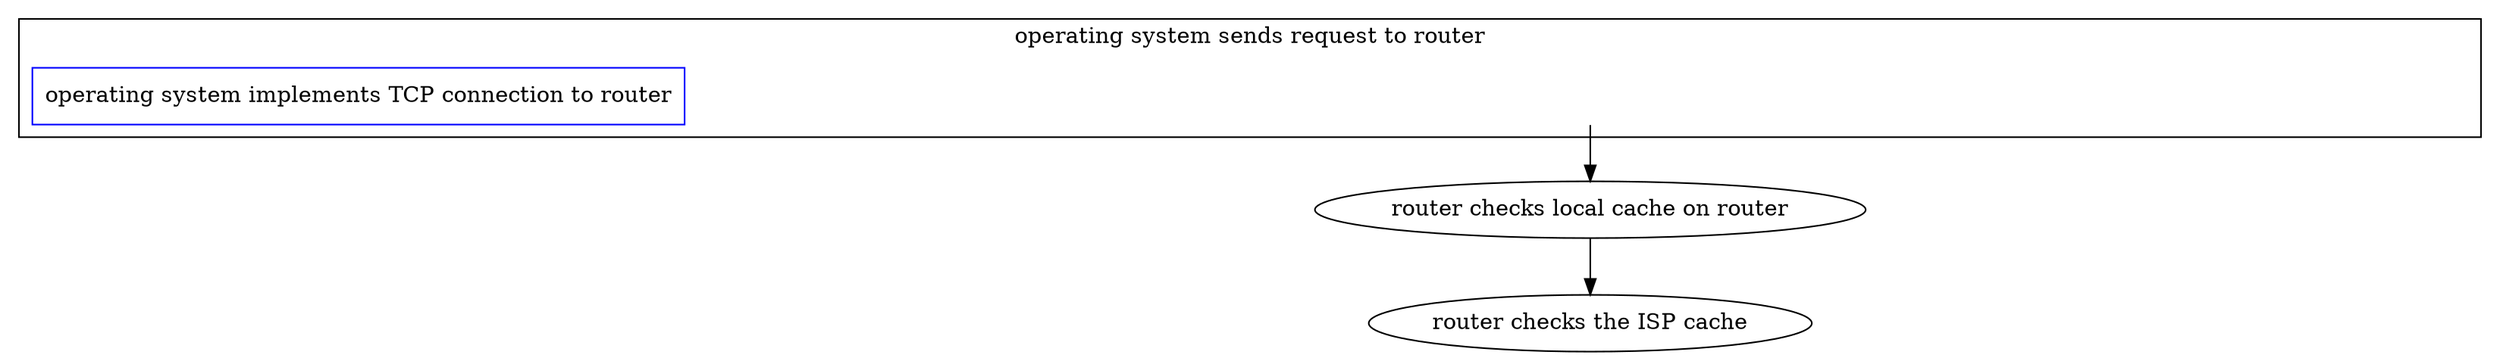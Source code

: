 strict digraph {
	graph [compound=true];
	node [label="\N"];
	subgraph cluster_user_story_user_brows_web_browse_web_browse_web_browse_operating_operating_system_sends_request_to_router {
		graph [label="operating system sends request to router"];
		user_story_user_brows_web_browse_web_browse_web_browse_operating_operating_system_sends_request_to_router	[style=invis];
		"user_story_user_brows_web_browse_web_browse_web_browse_operating_operating_system_sends_request_to_routeroperating_system_implements_\
TCP_connection_to_router"	[color=blue,
			href="user_story_user_brows_web_browse_web_browse_web_browse_operating__operating_.svg",
			label="operating system implements TCP connection to router",
			shape=rectangle];
	}
	user_story_user_brows_web_browse_web_browse_web_browse_operating_router_checks_local_cache_on_router	[label="router checks local cache on router"];
	user_story_user_brows_web_browse_web_browse_web_browse_operating_operating_system_sends_request_to_router -> user_story_user_brows_web_browse_web_browse_web_browse_operating_router_checks_local_cache_on_router;
	user_story_user_brows_web_browse_web_browse_web_browse_operating_router_checks_the_ISP_cache	[label="router checks the ISP cache"];
	user_story_user_brows_web_browse_web_browse_web_browse_operating_router_checks_local_cache_on_router -> user_story_user_brows_web_browse_web_browse_web_browse_operating_router_checks_the_ISP_cache;
}
